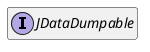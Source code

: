 @startuml
set namespaceSeparator \\
hide members
hide << alias >> circle

interface JDataDumpable
@enduml
